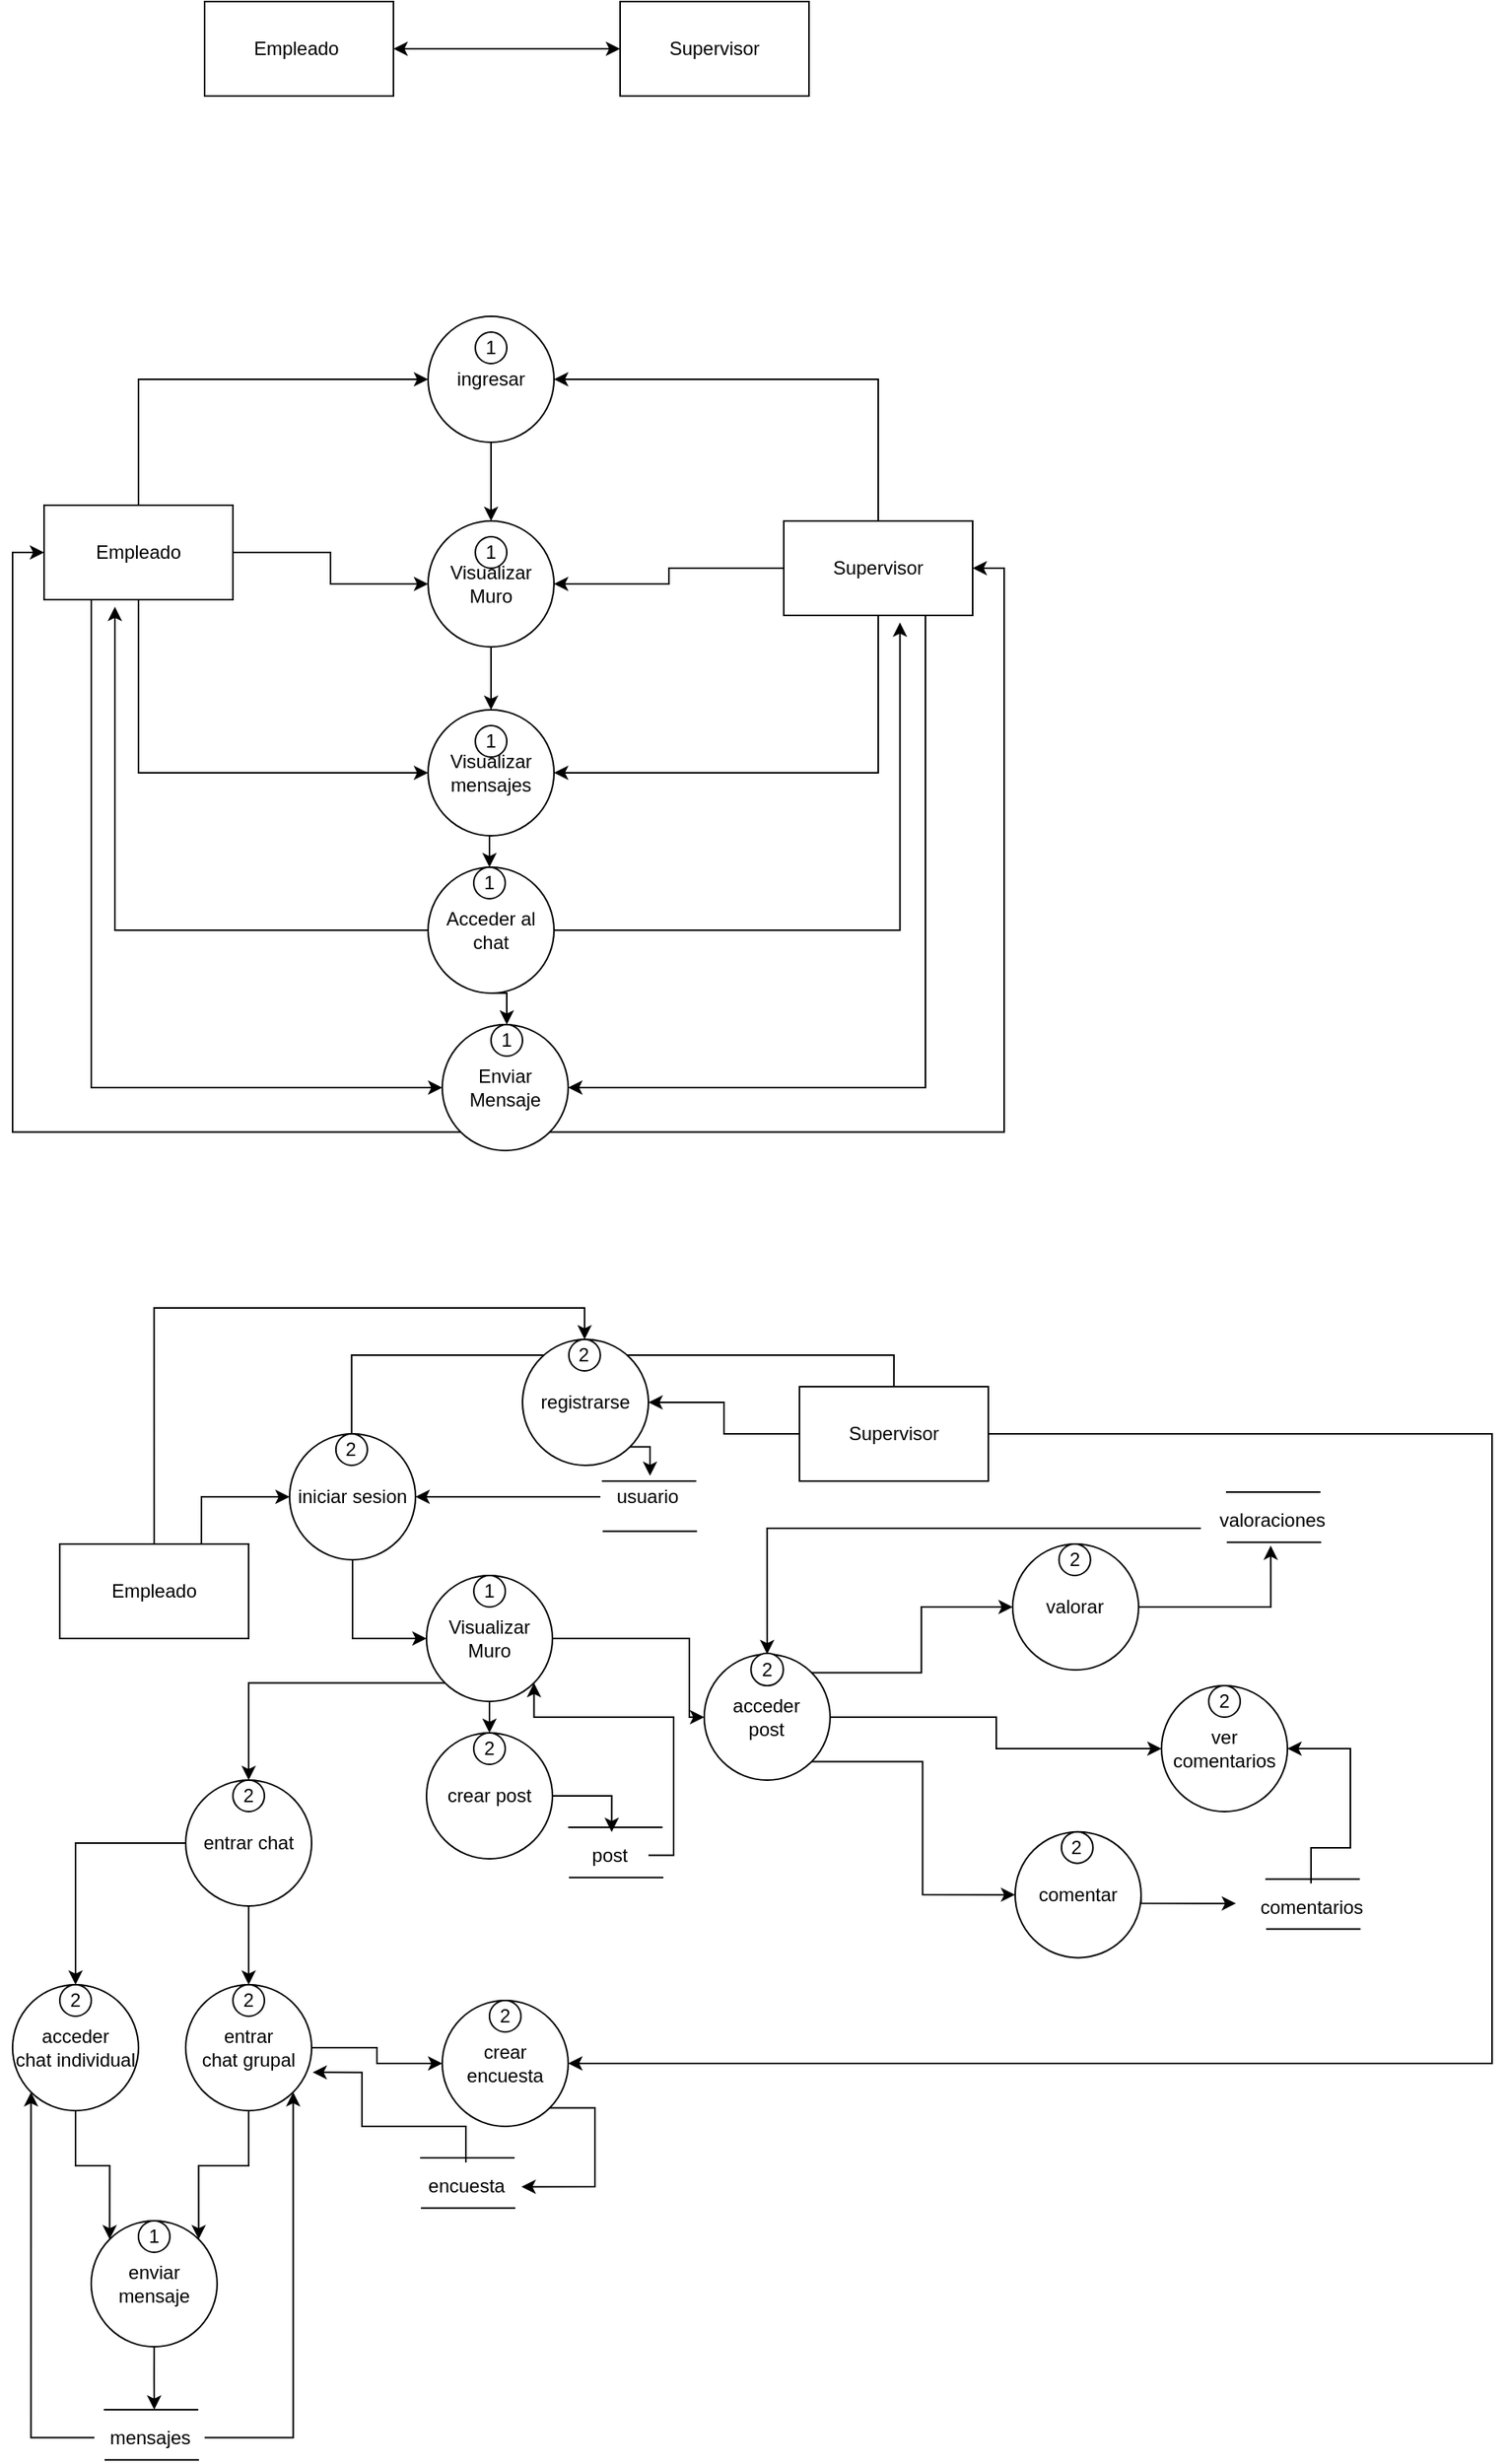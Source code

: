 <mxfile version="21.2.1" type="device">
  <diagram name="Página-1" id="LfR1hwVw9W9deJp4ly_a">
    <mxGraphModel dx="1434" dy="844" grid="1" gridSize="10" guides="1" tooltips="1" connect="1" arrows="1" fold="1" page="1" pageScale="1" pageWidth="827" pageHeight="1169" math="0" shadow="0">
      <root>
        <mxCell id="0" />
        <mxCell id="1" parent="0" />
        <mxCell id="BPRIxgXjPqgxqExQSOau-2" value="Empleado&amp;nbsp;" style="rounded=0;whiteSpace=wrap;html=1;" parent="1" vertex="1">
          <mxGeometry x="232" y="150" width="120" height="60" as="geometry" />
        </mxCell>
        <mxCell id="BPRIxgXjPqgxqExQSOau-3" value="Supervisor" style="rounded=0;whiteSpace=wrap;html=1;" parent="1" vertex="1">
          <mxGeometry x="496" y="150" width="120" height="60" as="geometry" />
        </mxCell>
        <mxCell id="BPRIxgXjPqgxqExQSOau-4" value="" style="endArrow=classic;startArrow=classic;html=1;rounded=0;entryX=0;entryY=0.5;entryDx=0;entryDy=0;exitX=1;exitY=0.5;exitDx=0;exitDy=0;" parent="1" source="BPRIxgXjPqgxqExQSOau-2" target="BPRIxgXjPqgxqExQSOau-3" edge="1">
          <mxGeometry width="50" height="50" relative="1" as="geometry">
            <mxPoint x="402" y="200" as="sourcePoint" />
            <mxPoint x="452" y="150" as="targetPoint" />
          </mxGeometry>
        </mxCell>
        <mxCell id="BPRIxgXjPqgxqExQSOau-8" style="edgeStyle=orthogonalEdgeStyle;rounded=0;orthogonalLoop=1;jettySize=auto;html=1;exitX=0.5;exitY=0;exitDx=0;exitDy=0;entryX=0;entryY=0.5;entryDx=0;entryDy=0;" parent="1" source="BPRIxgXjPqgxqExQSOau-5" target="BPRIxgXjPqgxqExQSOau-7" edge="1">
          <mxGeometry relative="1" as="geometry" />
        </mxCell>
        <mxCell id="BPRIxgXjPqgxqExQSOau-26" style="edgeStyle=orthogonalEdgeStyle;rounded=0;orthogonalLoop=1;jettySize=auto;html=1;exitX=1;exitY=0.5;exitDx=0;exitDy=0;entryX=0;entryY=0.5;entryDx=0;entryDy=0;" parent="1" source="BPRIxgXjPqgxqExQSOau-5" target="BPRIxgXjPqgxqExQSOau-18" edge="1">
          <mxGeometry relative="1" as="geometry" />
        </mxCell>
        <mxCell id="BPRIxgXjPqgxqExQSOau-28" style="edgeStyle=orthogonalEdgeStyle;rounded=0;orthogonalLoop=1;jettySize=auto;html=1;exitX=0.5;exitY=1;exitDx=0;exitDy=0;entryX=0;entryY=0.5;entryDx=0;entryDy=0;" parent="1" source="BPRIxgXjPqgxqExQSOau-5" target="BPRIxgXjPqgxqExQSOau-23" edge="1">
          <mxGeometry relative="1" as="geometry" />
        </mxCell>
        <mxCell id="BPRIxgXjPqgxqExQSOau-32" style="edgeStyle=orthogonalEdgeStyle;rounded=0;orthogonalLoop=1;jettySize=auto;html=1;exitX=0.25;exitY=1;exitDx=0;exitDy=0;entryX=0;entryY=0.5;entryDx=0;entryDy=0;" parent="1" source="BPRIxgXjPqgxqExQSOau-5" target="BPRIxgXjPqgxqExQSOau-30" edge="1">
          <mxGeometry relative="1" as="geometry" />
        </mxCell>
        <mxCell id="BPRIxgXjPqgxqExQSOau-5" value="Empleado" style="rounded=0;whiteSpace=wrap;html=1;" parent="1" vertex="1">
          <mxGeometry x="130" y="470" width="120" height="60" as="geometry" />
        </mxCell>
        <mxCell id="ZZGU9W33nmPc4NqlNUNR-188" style="edgeStyle=orthogonalEdgeStyle;rounded=0;orthogonalLoop=1;jettySize=auto;html=1;exitX=0.5;exitY=1;exitDx=0;exitDy=0;entryX=0.5;entryY=0;entryDx=0;entryDy=0;" edge="1" parent="1" source="BPRIxgXjPqgxqExQSOau-7" target="BPRIxgXjPqgxqExQSOau-18">
          <mxGeometry relative="1" as="geometry" />
        </mxCell>
        <mxCell id="BPRIxgXjPqgxqExQSOau-7" value="ingresar" style="ellipse;whiteSpace=wrap;html=1;aspect=fixed;" parent="1" vertex="1">
          <mxGeometry x="374" y="350" width="80" height="80" as="geometry" />
        </mxCell>
        <mxCell id="BPRIxgXjPqgxqExQSOau-10" value="1" style="ellipse;whiteSpace=wrap;html=1;aspect=fixed;" parent="1" vertex="1">
          <mxGeometry x="404" y="360" width="20" height="20" as="geometry" />
        </mxCell>
        <mxCell id="BPRIxgXjPqgxqExQSOau-25" style="edgeStyle=orthogonalEdgeStyle;rounded=0;orthogonalLoop=1;jettySize=auto;html=1;exitX=0.5;exitY=1;exitDx=0;exitDy=0;entryX=0.5;entryY=0;entryDx=0;entryDy=0;" parent="1" source="BPRIxgXjPqgxqExQSOau-18" target="BPRIxgXjPqgxqExQSOau-23" edge="1">
          <mxGeometry relative="1" as="geometry" />
        </mxCell>
        <mxCell id="BPRIxgXjPqgxqExQSOau-18" value="Visualizar Muro" style="ellipse;whiteSpace=wrap;html=1;aspect=fixed;" parent="1" vertex="1">
          <mxGeometry x="374" y="480" width="80" height="80" as="geometry" />
        </mxCell>
        <mxCell id="BPRIxgXjPqgxqExQSOau-19" value="1" style="ellipse;whiteSpace=wrap;html=1;aspect=fixed;" parent="1" vertex="1">
          <mxGeometry x="404" y="490" width="20" height="20" as="geometry" />
        </mxCell>
        <mxCell id="BPRIxgXjPqgxqExQSOau-116" style="edgeStyle=orthogonalEdgeStyle;rounded=0;orthogonalLoop=1;jettySize=auto;html=1;exitX=0.5;exitY=1;exitDx=0;exitDy=0;entryX=0.5;entryY=0;entryDx=0;entryDy=0;" parent="1" source="BPRIxgXjPqgxqExQSOau-23" target="BPRIxgXjPqgxqExQSOau-113" edge="1">
          <mxGeometry relative="1" as="geometry" />
        </mxCell>
        <mxCell id="BPRIxgXjPqgxqExQSOau-23" value="Visualizar mensajes" style="ellipse;whiteSpace=wrap;html=1;aspect=fixed;" parent="1" vertex="1">
          <mxGeometry x="374" y="600" width="80" height="80" as="geometry" />
        </mxCell>
        <mxCell id="BPRIxgXjPqgxqExQSOau-24" value="1" style="ellipse;whiteSpace=wrap;html=1;aspect=fixed;" parent="1" vertex="1">
          <mxGeometry x="404" y="610" width="20" height="20" as="geometry" />
        </mxCell>
        <mxCell id="BPRIxgXjPqgxqExQSOau-42" style="edgeStyle=orthogonalEdgeStyle;rounded=0;orthogonalLoop=1;jettySize=auto;html=1;exitX=0;exitY=1;exitDx=0;exitDy=0;entryX=0;entryY=0.5;entryDx=0;entryDy=0;" parent="1" source="BPRIxgXjPqgxqExQSOau-30" target="BPRIxgXjPqgxqExQSOau-5" edge="1">
          <mxGeometry relative="1" as="geometry" />
        </mxCell>
        <mxCell id="BPRIxgXjPqgxqExQSOau-43" style="edgeStyle=orthogonalEdgeStyle;rounded=0;orthogonalLoop=1;jettySize=auto;html=1;exitX=1;exitY=1;exitDx=0;exitDy=0;entryX=1;entryY=0.5;entryDx=0;entryDy=0;" parent="1" source="BPRIxgXjPqgxqExQSOau-30" target="BPRIxgXjPqgxqExQSOau-37" edge="1">
          <mxGeometry relative="1" as="geometry" />
        </mxCell>
        <mxCell id="BPRIxgXjPqgxqExQSOau-30" value="Enviar&lt;div&gt;Mensaje&lt;/div&gt;" style="ellipse;whiteSpace=wrap;html=1;aspect=fixed;" parent="1" vertex="1">
          <mxGeometry x="383" y="800" width="80" height="80" as="geometry" />
        </mxCell>
        <mxCell id="BPRIxgXjPqgxqExQSOau-31" value="1" style="ellipse;whiteSpace=wrap;html=1;aspect=fixed;" parent="1" vertex="1">
          <mxGeometry x="414" y="800" width="20" height="20" as="geometry" />
        </mxCell>
        <mxCell id="BPRIxgXjPqgxqExQSOau-38" style="edgeStyle=orthogonalEdgeStyle;rounded=0;orthogonalLoop=1;jettySize=auto;html=1;exitX=0.5;exitY=0;exitDx=0;exitDy=0;entryX=1;entryY=0.5;entryDx=0;entryDy=0;" parent="1" source="BPRIxgXjPqgxqExQSOau-37" target="BPRIxgXjPqgxqExQSOau-7" edge="1">
          <mxGeometry relative="1" as="geometry" />
        </mxCell>
        <mxCell id="BPRIxgXjPqgxqExQSOau-39" style="edgeStyle=orthogonalEdgeStyle;rounded=0;orthogonalLoop=1;jettySize=auto;html=1;exitX=0;exitY=0.5;exitDx=0;exitDy=0;entryX=1;entryY=0.5;entryDx=0;entryDy=0;" parent="1" source="BPRIxgXjPqgxqExQSOau-37" target="BPRIxgXjPqgxqExQSOau-18" edge="1">
          <mxGeometry relative="1" as="geometry" />
        </mxCell>
        <mxCell id="BPRIxgXjPqgxqExQSOau-40" style="edgeStyle=orthogonalEdgeStyle;rounded=0;orthogonalLoop=1;jettySize=auto;html=1;exitX=0.5;exitY=1;exitDx=0;exitDy=0;entryX=1;entryY=0.5;entryDx=0;entryDy=0;" parent="1" source="BPRIxgXjPqgxqExQSOau-37" target="BPRIxgXjPqgxqExQSOau-23" edge="1">
          <mxGeometry relative="1" as="geometry" />
        </mxCell>
        <mxCell id="BPRIxgXjPqgxqExQSOau-41" style="edgeStyle=orthogonalEdgeStyle;rounded=0;orthogonalLoop=1;jettySize=auto;html=1;exitX=0.75;exitY=1;exitDx=0;exitDy=0;entryX=1;entryY=0.5;entryDx=0;entryDy=0;" parent="1" source="BPRIxgXjPqgxqExQSOau-37" target="BPRIxgXjPqgxqExQSOau-30" edge="1">
          <mxGeometry relative="1" as="geometry" />
        </mxCell>
        <mxCell id="BPRIxgXjPqgxqExQSOau-37" value="Supervisor" style="rounded=0;whiteSpace=wrap;html=1;" parent="1" vertex="1">
          <mxGeometry x="600" y="480" width="120" height="60" as="geometry" />
        </mxCell>
        <mxCell id="ZZGU9W33nmPc4NqlNUNR-96" style="edgeStyle=orthogonalEdgeStyle;rounded=0;orthogonalLoop=1;jettySize=auto;html=1;exitX=0.5;exitY=0;exitDx=0;exitDy=0;entryX=0.5;entryY=0;entryDx=0;entryDy=0;" edge="1" parent="1" source="BPRIxgXjPqgxqExQSOau-50" target="ZZGU9W33nmPc4NqlNUNR-82">
          <mxGeometry relative="1" as="geometry" />
        </mxCell>
        <mxCell id="ZZGU9W33nmPc4NqlNUNR-125" style="edgeStyle=orthogonalEdgeStyle;rounded=0;orthogonalLoop=1;jettySize=auto;html=1;exitX=0.75;exitY=0;exitDx=0;exitDy=0;" edge="1" parent="1" source="BPRIxgXjPqgxqExQSOau-50" target="ZZGU9W33nmPc4NqlNUNR-79">
          <mxGeometry relative="1" as="geometry" />
        </mxCell>
        <mxCell id="BPRIxgXjPqgxqExQSOau-50" value="Empleado" style="rounded=0;whiteSpace=wrap;html=1;" parent="1" vertex="1">
          <mxGeometry x="139.95" y="1130" width="120" height="60" as="geometry" />
        </mxCell>
        <mxCell id="ZZGU9W33nmPc4NqlNUNR-127" style="edgeStyle=orthogonalEdgeStyle;rounded=0;orthogonalLoop=1;jettySize=auto;html=1;exitX=0;exitY=1;exitDx=0;exitDy=0;entryX=0.5;entryY=0;entryDx=0;entryDy=0;" edge="1" parent="1" source="BPRIxgXjPqgxqExQSOau-55" target="ZZGU9W33nmPc4NqlNUNR-110">
          <mxGeometry relative="1" as="geometry" />
        </mxCell>
        <mxCell id="ZZGU9W33nmPc4NqlNUNR-128" style="edgeStyle=orthogonalEdgeStyle;rounded=0;orthogonalLoop=1;jettySize=auto;html=1;exitX=0.5;exitY=1;exitDx=0;exitDy=0;entryX=0.5;entryY=0;entryDx=0;entryDy=0;" edge="1" parent="1" source="BPRIxgXjPqgxqExQSOau-55" target="BPRIxgXjPqgxqExQSOau-71">
          <mxGeometry relative="1" as="geometry" />
        </mxCell>
        <mxCell id="ZZGU9W33nmPc4NqlNUNR-149" style="edgeStyle=orthogonalEdgeStyle;rounded=0;orthogonalLoop=1;jettySize=auto;html=1;exitX=1;exitY=0.5;exitDx=0;exitDy=0;entryX=0;entryY=0.5;entryDx=0;entryDy=0;" edge="1" parent="1" source="BPRIxgXjPqgxqExQSOau-55" target="ZZGU9W33nmPc4NqlNUNR-147">
          <mxGeometry relative="1" as="geometry">
            <Array as="points">
              <mxPoint x="540" y="1190" />
              <mxPoint x="540" y="1240" />
            </Array>
          </mxGeometry>
        </mxCell>
        <mxCell id="BPRIxgXjPqgxqExQSOau-55" value="Visualizar Muro" style="ellipse;whiteSpace=wrap;html=1;aspect=fixed;" parent="1" vertex="1">
          <mxGeometry x="373" y="1150" width="80" height="80" as="geometry" />
        </mxCell>
        <mxCell id="BPRIxgXjPqgxqExQSOau-56" value="1" style="ellipse;whiteSpace=wrap;html=1;aspect=fixed;" parent="1" vertex="1">
          <mxGeometry x="403.05" y="1150" width="20" height="20" as="geometry" />
        </mxCell>
        <mxCell id="ZZGU9W33nmPc4NqlNUNR-88" style="edgeStyle=orthogonalEdgeStyle;rounded=0;orthogonalLoop=1;jettySize=auto;html=1;exitX=0;exitY=0.5;exitDx=0;exitDy=0;entryX=1;entryY=0.5;entryDx=0;entryDy=0;" edge="1" parent="1" source="BPRIxgXjPqgxqExQSOau-67" target="ZZGU9W33nmPc4NqlNUNR-81">
          <mxGeometry relative="1" as="geometry" />
        </mxCell>
        <mxCell id="ZZGU9W33nmPc4NqlNUNR-89" style="edgeStyle=orthogonalEdgeStyle;rounded=0;orthogonalLoop=1;jettySize=auto;html=1;exitX=0.5;exitY=0;exitDx=0;exitDy=0;entryX=0.5;entryY=0;entryDx=0;entryDy=0;" edge="1" parent="1" source="BPRIxgXjPqgxqExQSOau-67" target="ZZGU9W33nmPc4NqlNUNR-80">
          <mxGeometry relative="1" as="geometry" />
        </mxCell>
        <mxCell id="ZZGU9W33nmPc4NqlNUNR-136" style="edgeStyle=orthogonalEdgeStyle;rounded=0;orthogonalLoop=1;jettySize=auto;html=1;exitX=1;exitY=0.5;exitDx=0;exitDy=0;entryX=1;entryY=0.5;entryDx=0;entryDy=0;" edge="1" parent="1" source="BPRIxgXjPqgxqExQSOau-67" target="ZZGU9W33nmPc4NqlNUNR-59">
          <mxGeometry relative="1" as="geometry">
            <Array as="points">
              <mxPoint x="1050" y="1060" />
              <mxPoint x="1050" y="1460" />
            </Array>
          </mxGeometry>
        </mxCell>
        <mxCell id="BPRIxgXjPqgxqExQSOau-67" value="Supervisor" style="rounded=0;whiteSpace=wrap;html=1;" parent="1" vertex="1">
          <mxGeometry x="609.95" y="1030" width="120" height="60" as="geometry" />
        </mxCell>
        <mxCell id="ZZGU9W33nmPc4NqlNUNR-141" style="edgeStyle=orthogonalEdgeStyle;rounded=0;orthogonalLoop=1;jettySize=auto;html=1;exitX=1;exitY=0.5;exitDx=0;exitDy=0;entryX=0.533;entryY=0.006;entryDx=0;entryDy=0;entryPerimeter=0;" edge="1" parent="1" source="BPRIxgXjPqgxqExQSOau-70" target="ZZGU9W33nmPc4NqlNUNR-56">
          <mxGeometry relative="1" as="geometry" />
        </mxCell>
        <mxCell id="BPRIxgXjPqgxqExQSOau-70" value="crear post" style="ellipse;whiteSpace=wrap;html=1;aspect=fixed;" parent="1" vertex="1">
          <mxGeometry x="373" y="1250" width="80" height="80" as="geometry" />
        </mxCell>
        <mxCell id="BPRIxgXjPqgxqExQSOau-71" value="2" style="ellipse;whiteSpace=wrap;html=1;aspect=fixed;" parent="1" vertex="1">
          <mxGeometry x="403" y="1250" width="20" height="20" as="geometry" />
        </mxCell>
        <mxCell id="BPRIxgXjPqgxqExQSOau-117" style="edgeStyle=orthogonalEdgeStyle;rounded=0;orthogonalLoop=1;jettySize=auto;html=1;exitX=0.5;exitY=1;exitDx=0;exitDy=0;entryX=0.5;entryY=0;entryDx=0;entryDy=0;" parent="1" source="BPRIxgXjPqgxqExQSOau-112" target="BPRIxgXjPqgxqExQSOau-31" edge="1">
          <mxGeometry relative="1" as="geometry" />
        </mxCell>
        <mxCell id="BPRIxgXjPqgxqExQSOau-112" value="Acceder al chat" style="ellipse;whiteSpace=wrap;html=1;aspect=fixed;" parent="1" vertex="1">
          <mxGeometry x="374" y="700" width="80" height="80" as="geometry" />
        </mxCell>
        <mxCell id="BPRIxgXjPqgxqExQSOau-113" value="1" style="ellipse;whiteSpace=wrap;html=1;aspect=fixed;" parent="1" vertex="1">
          <mxGeometry x="403" y="700" width="20" height="20" as="geometry" />
        </mxCell>
        <mxCell id="BPRIxgXjPqgxqExQSOau-118" style="edgeStyle=orthogonalEdgeStyle;rounded=0;orthogonalLoop=1;jettySize=auto;html=1;exitX=0;exitY=0.5;exitDx=0;exitDy=0;entryX=0.375;entryY=1.075;entryDx=0;entryDy=0;entryPerimeter=0;" parent="1" source="BPRIxgXjPqgxqExQSOau-112" target="BPRIxgXjPqgxqExQSOau-5" edge="1">
          <mxGeometry relative="1" as="geometry" />
        </mxCell>
        <mxCell id="BPRIxgXjPqgxqExQSOau-119" style="edgeStyle=orthogonalEdgeStyle;rounded=0;orthogonalLoop=1;jettySize=auto;html=1;exitX=1;exitY=0.5;exitDx=0;exitDy=0;entryX=0.615;entryY=1.075;entryDx=0;entryDy=0;entryPerimeter=0;" parent="1" source="BPRIxgXjPqgxqExQSOau-112" target="BPRIxgXjPqgxqExQSOau-37" edge="1">
          <mxGeometry relative="1" as="geometry" />
        </mxCell>
        <mxCell id="ZZGU9W33nmPc4NqlNUNR-9" value="" style="endArrow=none;html=1;rounded=0;" edge="1" parent="1">
          <mxGeometry width="50" height="50" relative="1" as="geometry">
            <mxPoint x="484.38" y="1090.0" as="sourcePoint" />
            <mxPoint x="544.38" y="1090.0" as="targetPoint" />
          </mxGeometry>
        </mxCell>
        <mxCell id="ZZGU9W33nmPc4NqlNUNR-10" value="" style="endArrow=none;html=1;rounded=0;exitX=0.14;exitY=1.063;exitDx=0;exitDy=0;exitPerimeter=0;entryX=0.881;entryY=1.072;entryDx=0;entryDy=0;entryPerimeter=0;" edge="1" parent="1">
          <mxGeometry width="50" height="50" relative="1" as="geometry">
            <mxPoint x="485.86" y="1121.82" as="sourcePoint" />
            <mxPoint x="544.86" y="1121.82" as="targetPoint" />
            <Array as="points">
              <mxPoint x="484.86" y="1121.82" />
            </Array>
          </mxGeometry>
        </mxCell>
        <mxCell id="ZZGU9W33nmPc4NqlNUNR-92" style="edgeStyle=orthogonalEdgeStyle;rounded=0;orthogonalLoop=1;jettySize=auto;html=1;entryX=1;entryY=0.5;entryDx=0;entryDy=0;" edge="1" parent="1" source="ZZGU9W33nmPc4NqlNUNR-11" target="ZZGU9W33nmPc4NqlNUNR-79">
          <mxGeometry relative="1" as="geometry" />
        </mxCell>
        <mxCell id="ZZGU9W33nmPc4NqlNUNR-11" value="usuario" style="text;html=1;align=center;verticalAlign=middle;resizable=0;points=[];autosize=1;strokeColor=none;fillColor=none;" vertex="1" parent="1">
          <mxGeometry x="483.43" y="1085" width="60" height="30" as="geometry" />
        </mxCell>
        <mxCell id="ZZGU9W33nmPc4NqlNUNR-54" value="" style="endArrow=none;html=1;rounded=0;" edge="1" parent="1">
          <mxGeometry width="50" height="50" relative="1" as="geometry">
            <mxPoint x="463" y="1310" as="sourcePoint" />
            <mxPoint x="523.0" y="1310" as="targetPoint" />
          </mxGeometry>
        </mxCell>
        <mxCell id="ZZGU9W33nmPc4NqlNUNR-55" value="" style="endArrow=none;html=1;rounded=0;exitX=0.14;exitY=1.063;exitDx=0;exitDy=0;exitPerimeter=0;entryX=0.881;entryY=1.072;entryDx=0;entryDy=0;entryPerimeter=0;" edge="1" parent="1">
          <mxGeometry width="50" height="50" relative="1" as="geometry">
            <mxPoint x="464.48" y="1341.82" as="sourcePoint" />
            <mxPoint x="523.48" y="1341.82" as="targetPoint" />
            <Array as="points">
              <mxPoint x="463.48" y="1341.82" />
            </Array>
          </mxGeometry>
        </mxCell>
        <mxCell id="ZZGU9W33nmPc4NqlNUNR-171" style="edgeStyle=orthogonalEdgeStyle;rounded=0;orthogonalLoop=1;jettySize=auto;html=1;entryX=1;entryY=1;entryDx=0;entryDy=0;" edge="1" parent="1" source="ZZGU9W33nmPc4NqlNUNR-56" target="BPRIxgXjPqgxqExQSOau-55">
          <mxGeometry relative="1" as="geometry">
            <Array as="points">
              <mxPoint x="530" y="1328" />
              <mxPoint x="530" y="1240" />
              <mxPoint x="441" y="1240" />
            </Array>
          </mxGeometry>
        </mxCell>
        <mxCell id="ZZGU9W33nmPc4NqlNUNR-56" value="post" style="text;html=1;align=center;verticalAlign=middle;resizable=0;points=[];autosize=1;strokeColor=none;fillColor=none;" vertex="1" parent="1">
          <mxGeometry x="464" y="1312.82" width="50" height="30" as="geometry" />
        </mxCell>
        <mxCell id="ZZGU9W33nmPc4NqlNUNR-172" style="edgeStyle=orthogonalEdgeStyle;rounded=0;orthogonalLoop=1;jettySize=auto;html=1;exitX=1;exitY=1;exitDx=0;exitDy=0;entryX=1.005;entryY=0.517;entryDx=0;entryDy=0;entryPerimeter=0;" edge="1" parent="1" source="ZZGU9W33nmPc4NqlNUNR-59" target="ZZGU9W33nmPc4NqlNUNR-63">
          <mxGeometry relative="1" as="geometry">
            <Array as="points">
              <mxPoint x="480" y="1488" />
              <mxPoint x="480" y="1538" />
            </Array>
          </mxGeometry>
        </mxCell>
        <mxCell id="ZZGU9W33nmPc4NqlNUNR-59" value="crear encuesta" style="ellipse;whiteSpace=wrap;html=1;aspect=fixed;" vertex="1" parent="1">
          <mxGeometry x="383.0" y="1420" width="80" height="80" as="geometry" />
        </mxCell>
        <mxCell id="ZZGU9W33nmPc4NqlNUNR-60" value="2" style="ellipse;whiteSpace=wrap;html=1;aspect=fixed;" vertex="1" parent="1">
          <mxGeometry x="413.0" y="1420" width="20" height="20" as="geometry" />
        </mxCell>
        <mxCell id="ZZGU9W33nmPc4NqlNUNR-61" value="" style="endArrow=none;html=1;rounded=0;" edge="1" parent="1">
          <mxGeometry width="50" height="50" relative="1" as="geometry">
            <mxPoint x="368.95" y="1520" as="sourcePoint" />
            <mxPoint x="428.95" y="1520" as="targetPoint" />
          </mxGeometry>
        </mxCell>
        <mxCell id="ZZGU9W33nmPc4NqlNUNR-62" value="" style="endArrow=none;html=1;rounded=0;exitX=0.14;exitY=1.063;exitDx=0;exitDy=0;exitPerimeter=0;entryX=0.881;entryY=1.072;entryDx=0;entryDy=0;entryPerimeter=0;" edge="1" parent="1">
          <mxGeometry width="50" height="50" relative="1" as="geometry">
            <mxPoint x="370.43" y="1551.82" as="sourcePoint" />
            <mxPoint x="429.43" y="1551.82" as="targetPoint" />
            <Array as="points">
              <mxPoint x="369.43" y="1551.82" />
            </Array>
          </mxGeometry>
        </mxCell>
        <mxCell id="ZZGU9W33nmPc4NqlNUNR-173" style="edgeStyle=orthogonalEdgeStyle;rounded=0;orthogonalLoop=1;jettySize=auto;html=1;entryX=1.008;entryY=0.696;entryDx=0;entryDy=0;entryPerimeter=0;" edge="1" parent="1" source="ZZGU9W33nmPc4NqlNUNR-63" target="ZZGU9W33nmPc4NqlNUNR-106">
          <mxGeometry relative="1" as="geometry">
            <Array as="points">
              <mxPoint x="398" y="1500" />
              <mxPoint x="332" y="1500" />
              <mxPoint x="332" y="1466" />
            </Array>
          </mxGeometry>
        </mxCell>
        <mxCell id="ZZGU9W33nmPc4NqlNUNR-63" value="encuesta" style="text;html=1;align=center;verticalAlign=middle;resizable=0;points=[];autosize=1;strokeColor=none;fillColor=none;" vertex="1" parent="1">
          <mxGeometry x="363" y="1522.82" width="70" height="30" as="geometry" />
        </mxCell>
        <mxCell id="ZZGU9W33nmPc4NqlNUNR-94" style="edgeStyle=orthogonalEdgeStyle;rounded=0;orthogonalLoop=1;jettySize=auto;html=1;exitX=0.5;exitY=1;exitDx=0;exitDy=0;entryX=0;entryY=0.5;entryDx=0;entryDy=0;" edge="1" parent="1" source="ZZGU9W33nmPc4NqlNUNR-79" target="BPRIxgXjPqgxqExQSOau-55">
          <mxGeometry relative="1" as="geometry" />
        </mxCell>
        <mxCell id="ZZGU9W33nmPc4NqlNUNR-79" value="iniciar sesion" style="ellipse;whiteSpace=wrap;html=1;aspect=fixed;" vertex="1" parent="1">
          <mxGeometry x="286.0" y="1060" width="80" height="80" as="geometry" />
        </mxCell>
        <mxCell id="ZZGU9W33nmPc4NqlNUNR-80" value="2" style="ellipse;whiteSpace=wrap;html=1;aspect=fixed;" vertex="1" parent="1">
          <mxGeometry x="315.43" y="1060" width="20" height="20" as="geometry" />
        </mxCell>
        <mxCell id="ZZGU9W33nmPc4NqlNUNR-93" style="edgeStyle=orthogonalEdgeStyle;rounded=0;orthogonalLoop=1;jettySize=auto;html=1;exitX=1;exitY=1;exitDx=0;exitDy=0;entryX=0.526;entryY=0.056;entryDx=0;entryDy=0;entryPerimeter=0;" edge="1" parent="1" source="ZZGU9W33nmPc4NqlNUNR-81" target="ZZGU9W33nmPc4NqlNUNR-11">
          <mxGeometry relative="1" as="geometry" />
        </mxCell>
        <mxCell id="ZZGU9W33nmPc4NqlNUNR-81" value="registrarse" style="ellipse;whiteSpace=wrap;html=1;aspect=fixed;" vertex="1" parent="1">
          <mxGeometry x="434.0" y="1000" width="80" height="80" as="geometry" />
        </mxCell>
        <mxCell id="ZZGU9W33nmPc4NqlNUNR-82" value="2" style="ellipse;whiteSpace=wrap;html=1;aspect=fixed;" vertex="1" parent="1">
          <mxGeometry x="463.43" y="1000" width="20" height="20" as="geometry" />
        </mxCell>
        <mxCell id="ZZGU9W33nmPc4NqlNUNR-139" style="edgeStyle=orthogonalEdgeStyle;rounded=0;orthogonalLoop=1;jettySize=auto;html=1;" edge="1" parent="1" source="ZZGU9W33nmPc4NqlNUNR-106" target="ZZGU9W33nmPc4NqlNUNR-59">
          <mxGeometry relative="1" as="geometry" />
        </mxCell>
        <mxCell id="ZZGU9W33nmPc4NqlNUNR-176" style="edgeStyle=orthogonalEdgeStyle;rounded=0;orthogonalLoop=1;jettySize=auto;html=1;exitX=0.5;exitY=1;exitDx=0;exitDy=0;entryX=1;entryY=0;entryDx=0;entryDy=0;" edge="1" parent="1" source="ZZGU9W33nmPc4NqlNUNR-106" target="ZZGU9W33nmPc4NqlNUNR-174">
          <mxGeometry relative="1" as="geometry" />
        </mxCell>
        <mxCell id="ZZGU9W33nmPc4NqlNUNR-106" value="entrar&lt;br&gt;chat grupal" style="ellipse;whiteSpace=wrap;html=1;aspect=fixed;" vertex="1" parent="1">
          <mxGeometry x="220" y="1410" width="80" height="80" as="geometry" />
        </mxCell>
        <mxCell id="ZZGU9W33nmPc4NqlNUNR-107" value="2" style="ellipse;whiteSpace=wrap;html=1;aspect=fixed;" vertex="1" parent="1">
          <mxGeometry x="250.0" y="1410" width="20" height="20" as="geometry" />
        </mxCell>
        <mxCell id="ZZGU9W33nmPc4NqlNUNR-129" style="edgeStyle=orthogonalEdgeStyle;rounded=0;orthogonalLoop=1;jettySize=auto;html=1;exitX=0.5;exitY=1;exitDx=0;exitDy=0;entryX=0.5;entryY=0;entryDx=0;entryDy=0;" edge="1" parent="1" source="ZZGU9W33nmPc4NqlNUNR-109" target="ZZGU9W33nmPc4NqlNUNR-107">
          <mxGeometry relative="1" as="geometry" />
        </mxCell>
        <mxCell id="ZZGU9W33nmPc4NqlNUNR-132" style="edgeStyle=orthogonalEdgeStyle;rounded=0;orthogonalLoop=1;jettySize=auto;html=1;entryX=0.5;entryY=0;entryDx=0;entryDy=0;" edge="1" parent="1" source="ZZGU9W33nmPc4NqlNUNR-109" target="ZZGU9W33nmPc4NqlNUNR-131">
          <mxGeometry relative="1" as="geometry" />
        </mxCell>
        <mxCell id="ZZGU9W33nmPc4NqlNUNR-109" value="entrar chat" style="ellipse;whiteSpace=wrap;html=1;aspect=fixed;" vertex="1" parent="1">
          <mxGeometry x="220.0" y="1280" width="80" height="80" as="geometry" />
        </mxCell>
        <mxCell id="ZZGU9W33nmPc4NqlNUNR-110" value="2" style="ellipse;whiteSpace=wrap;html=1;aspect=fixed;" vertex="1" parent="1">
          <mxGeometry x="250.0" y="1280" width="20" height="20" as="geometry" />
        </mxCell>
        <mxCell id="ZZGU9W33nmPc4NqlNUNR-177" style="edgeStyle=orthogonalEdgeStyle;rounded=0;orthogonalLoop=1;jettySize=auto;html=1;exitX=0.5;exitY=1;exitDx=0;exitDy=0;entryX=0;entryY=0;entryDx=0;entryDy=0;" edge="1" parent="1" source="ZZGU9W33nmPc4NqlNUNR-130" target="ZZGU9W33nmPc4NqlNUNR-174">
          <mxGeometry relative="1" as="geometry" />
        </mxCell>
        <mxCell id="ZZGU9W33nmPc4NqlNUNR-130" value="acceder&lt;br&gt;chat individual" style="ellipse;whiteSpace=wrap;html=1;aspect=fixed;" vertex="1" parent="1">
          <mxGeometry x="110" y="1410" width="80" height="80" as="geometry" />
        </mxCell>
        <mxCell id="ZZGU9W33nmPc4NqlNUNR-131" value="2" style="ellipse;whiteSpace=wrap;html=1;aspect=fixed;" vertex="1" parent="1">
          <mxGeometry x="140.0" y="1410" width="20" height="20" as="geometry" />
        </mxCell>
        <mxCell id="ZZGU9W33nmPc4NqlNUNR-155" style="edgeStyle=orthogonalEdgeStyle;rounded=0;orthogonalLoop=1;jettySize=auto;html=1;exitX=1;exitY=0.5;exitDx=0;exitDy=0;entryX=0;entryY=0.5;entryDx=0;entryDy=0;" edge="1" parent="1" source="ZZGU9W33nmPc4NqlNUNR-147" target="ZZGU9W33nmPc4NqlNUNR-157">
          <mxGeometry relative="1" as="geometry">
            <Array as="points">
              <mxPoint x="630" y="1240" />
              <mxPoint x="735" y="1240" />
              <mxPoint x="735" y="1260" />
            </Array>
          </mxGeometry>
        </mxCell>
        <mxCell id="ZZGU9W33nmPc4NqlNUNR-156" style="edgeStyle=orthogonalEdgeStyle;rounded=0;orthogonalLoop=1;jettySize=auto;html=1;exitX=1;exitY=1;exitDx=0;exitDy=0;entryX=0;entryY=0.5;entryDx=0;entryDy=0;" edge="1" parent="1" source="ZZGU9W33nmPc4NqlNUNR-147" target="ZZGU9W33nmPc4NqlNUNR-153">
          <mxGeometry relative="1" as="geometry" />
        </mxCell>
        <mxCell id="ZZGU9W33nmPc4NqlNUNR-158" style="edgeStyle=orthogonalEdgeStyle;rounded=0;orthogonalLoop=1;jettySize=auto;html=1;exitX=1;exitY=0;exitDx=0;exitDy=0;entryX=0;entryY=0.5;entryDx=0;entryDy=0;" edge="1" parent="1" source="ZZGU9W33nmPc4NqlNUNR-147" target="ZZGU9W33nmPc4NqlNUNR-151">
          <mxGeometry relative="1" as="geometry" />
        </mxCell>
        <mxCell id="ZZGU9W33nmPc4NqlNUNR-147" value="acceder&lt;br&gt;post" style="ellipse;whiteSpace=wrap;html=1;aspect=fixed;" vertex="1" parent="1">
          <mxGeometry x="549.43" y="1200" width="80" height="80" as="geometry" />
        </mxCell>
        <mxCell id="ZZGU9W33nmPc4NqlNUNR-148" value="2" style="ellipse;whiteSpace=wrap;html=1;aspect=fixed;" vertex="1" parent="1">
          <mxGeometry x="579.15" y="1199.43" width="20.57" height="20.57" as="geometry" />
        </mxCell>
        <mxCell id="ZZGU9W33nmPc4NqlNUNR-168" style="edgeStyle=orthogonalEdgeStyle;rounded=0;orthogonalLoop=1;jettySize=auto;html=1;exitX=1;exitY=0.5;exitDx=0;exitDy=0;entryX=0.493;entryY=1.039;entryDx=0;entryDy=0;entryPerimeter=0;" edge="1" parent="1" source="ZZGU9W33nmPc4NqlNUNR-151" target="ZZGU9W33nmPc4NqlNUNR-167">
          <mxGeometry relative="1" as="geometry" />
        </mxCell>
        <mxCell id="ZZGU9W33nmPc4NqlNUNR-151" value="valorar" style="ellipse;whiteSpace=wrap;html=1;aspect=fixed;" vertex="1" parent="1">
          <mxGeometry x="745.43" y="1130" width="80" height="80" as="geometry" />
        </mxCell>
        <mxCell id="ZZGU9W33nmPc4NqlNUNR-152" value="2" style="ellipse;whiteSpace=wrap;html=1;aspect=fixed;" vertex="1" parent="1">
          <mxGeometry x="774.86" y="1130" width="20" height="20" as="geometry" />
        </mxCell>
        <mxCell id="ZZGU9W33nmPc4NqlNUNR-163" style="edgeStyle=orthogonalEdgeStyle;rounded=0;orthogonalLoop=1;jettySize=auto;html=1;exitX=1;exitY=0.5;exitDx=0;exitDy=0;entryX=-0.03;entryY=0.423;entryDx=0;entryDy=0;entryPerimeter=0;" edge="1" parent="1" source="ZZGU9W33nmPc4NqlNUNR-153" target="ZZGU9W33nmPc4NqlNUNR-161">
          <mxGeometry relative="1" as="geometry">
            <Array as="points">
              <mxPoint x="827" y="1358" />
            </Array>
          </mxGeometry>
        </mxCell>
        <mxCell id="ZZGU9W33nmPc4NqlNUNR-153" value="comentar" style="ellipse;whiteSpace=wrap;html=1;aspect=fixed;" vertex="1" parent="1">
          <mxGeometry x="747" y="1312.82" width="80" height="80" as="geometry" />
        </mxCell>
        <mxCell id="ZZGU9W33nmPc4NqlNUNR-154" value="2" style="ellipse;whiteSpace=wrap;html=1;aspect=fixed;" vertex="1" parent="1">
          <mxGeometry x="776.43" y="1312.82" width="20" height="20" as="geometry" />
        </mxCell>
        <mxCell id="ZZGU9W33nmPc4NqlNUNR-157" value="ver&lt;br&gt;comentarios" style="ellipse;whiteSpace=wrap;html=1;aspect=fixed;" vertex="1" parent="1">
          <mxGeometry x="840" y="1220" width="80" height="80" as="geometry" />
        </mxCell>
        <mxCell id="ZZGU9W33nmPc4NqlNUNR-159" value="" style="endArrow=none;html=1;rounded=0;" edge="1" parent="1">
          <mxGeometry width="50" height="50" relative="1" as="geometry">
            <mxPoint x="905.95" y="1342.82" as="sourcePoint" />
            <mxPoint x="965.95" y="1342.82" as="targetPoint" />
          </mxGeometry>
        </mxCell>
        <mxCell id="ZZGU9W33nmPc4NqlNUNR-160" value="" style="endArrow=none;html=1;rounded=0;exitX=0.14;exitY=1.063;exitDx=0;exitDy=0;exitPerimeter=0;entryX=0.881;entryY=1.072;entryDx=0;entryDy=0;entryPerimeter=0;" edge="1" parent="1">
          <mxGeometry width="50" height="50" relative="1" as="geometry">
            <mxPoint x="907.43" y="1374.64" as="sourcePoint" />
            <mxPoint x="966.43" y="1374.64" as="targetPoint" />
            <Array as="points">
              <mxPoint x="906.43" y="1374.64" />
            </Array>
          </mxGeometry>
        </mxCell>
        <mxCell id="ZZGU9W33nmPc4NqlNUNR-164" style="edgeStyle=orthogonalEdgeStyle;rounded=0;orthogonalLoop=1;jettySize=auto;html=1;entryX=1;entryY=0.5;entryDx=0;entryDy=0;" edge="1" parent="1" source="ZZGU9W33nmPc4NqlNUNR-161" target="ZZGU9W33nmPc4NqlNUNR-157">
          <mxGeometry relative="1" as="geometry">
            <Array as="points">
              <mxPoint x="935" y="1323" />
              <mxPoint x="960" y="1323" />
              <mxPoint x="960" y="1260" />
            </Array>
          </mxGeometry>
        </mxCell>
        <mxCell id="ZZGU9W33nmPc4NqlNUNR-161" value="comentarios" style="text;html=1;align=center;verticalAlign=middle;resizable=0;points=[];autosize=1;strokeColor=none;fillColor=none;" vertex="1" parent="1">
          <mxGeometry x="890.0" y="1345.64" width="90" height="30" as="geometry" />
        </mxCell>
        <mxCell id="ZZGU9W33nmPc4NqlNUNR-162" value="2" style="ellipse;whiteSpace=wrap;html=1;aspect=fixed;" vertex="1" parent="1">
          <mxGeometry x="870" y="1220" width="20" height="20" as="geometry" />
        </mxCell>
        <mxCell id="ZZGU9W33nmPc4NqlNUNR-165" value="" style="endArrow=none;html=1;rounded=0;" edge="1" parent="1">
          <mxGeometry width="50" height="50" relative="1" as="geometry">
            <mxPoint x="880.95" y="1097" as="sourcePoint" />
            <mxPoint x="940.95" y="1097" as="targetPoint" />
          </mxGeometry>
        </mxCell>
        <mxCell id="ZZGU9W33nmPc4NqlNUNR-166" value="" style="endArrow=none;html=1;rounded=0;exitX=0.14;exitY=1.063;exitDx=0;exitDy=0;exitPerimeter=0;entryX=0.881;entryY=1.072;entryDx=0;entryDy=0;entryPerimeter=0;" edge="1" parent="1">
          <mxGeometry width="50" height="50" relative="1" as="geometry">
            <mxPoint x="882.43" y="1128.82" as="sourcePoint" />
            <mxPoint x="941.43" y="1128.82" as="targetPoint" />
            <Array as="points">
              <mxPoint x="881.43" y="1128.82" />
            </Array>
          </mxGeometry>
        </mxCell>
        <mxCell id="ZZGU9W33nmPc4NqlNUNR-169" style="edgeStyle=orthogonalEdgeStyle;rounded=0;orthogonalLoop=1;jettySize=auto;html=1;entryX=0.5;entryY=0;entryDx=0;entryDy=0;" edge="1" parent="1" source="ZZGU9W33nmPc4NqlNUNR-167" target="ZZGU9W33nmPc4NqlNUNR-147">
          <mxGeometry relative="1" as="geometry">
            <Array as="points">
              <mxPoint x="590" y="1120" />
            </Array>
          </mxGeometry>
        </mxCell>
        <mxCell id="ZZGU9W33nmPc4NqlNUNR-167" value="valoraciones" style="text;html=1;align=center;verticalAlign=middle;resizable=0;points=[];autosize=1;strokeColor=none;fillColor=none;" vertex="1" parent="1">
          <mxGeometry x="865.0" y="1099.82" width="90" height="30" as="geometry" />
        </mxCell>
        <mxCell id="ZZGU9W33nmPc4NqlNUNR-183" style="edgeStyle=orthogonalEdgeStyle;rounded=0;orthogonalLoop=1;jettySize=auto;html=1;exitX=0.5;exitY=1;exitDx=0;exitDy=0;" edge="1" parent="1" source="ZZGU9W33nmPc4NqlNUNR-174">
          <mxGeometry relative="1" as="geometry">
            <mxPoint x="200" y="1680" as="targetPoint" />
          </mxGeometry>
        </mxCell>
        <mxCell id="ZZGU9W33nmPc4NqlNUNR-174" value="enviar&lt;br&gt;mensaje" style="ellipse;whiteSpace=wrap;html=1;aspect=fixed;" vertex="1" parent="1">
          <mxGeometry x="159.95" y="1560" width="80" height="80" as="geometry" />
        </mxCell>
        <mxCell id="ZZGU9W33nmPc4NqlNUNR-175" value="1" style="ellipse;whiteSpace=wrap;html=1;aspect=fixed;" vertex="1" parent="1">
          <mxGeometry x="189.95" y="1560" width="20" height="20" as="geometry" />
        </mxCell>
        <mxCell id="ZZGU9W33nmPc4NqlNUNR-178" value="" style="endArrow=none;html=1;rounded=0;" edge="1" parent="1">
          <mxGeometry width="50" height="50" relative="1" as="geometry">
            <mxPoint x="167.95" y="1680" as="sourcePoint" />
            <mxPoint x="227.95" y="1680" as="targetPoint" />
          </mxGeometry>
        </mxCell>
        <mxCell id="ZZGU9W33nmPc4NqlNUNR-179" value="" style="endArrow=none;html=1;rounded=0;exitX=0.14;exitY=1.063;exitDx=0;exitDy=0;exitPerimeter=0;entryX=0.881;entryY=1.072;entryDx=0;entryDy=0;entryPerimeter=0;" edge="1" parent="1">
          <mxGeometry width="50" height="50" relative="1" as="geometry">
            <mxPoint x="169.43" y="1711.82" as="sourcePoint" />
            <mxPoint x="228.43" y="1711.82" as="targetPoint" />
            <Array as="points">
              <mxPoint x="168.43" y="1711.82" />
            </Array>
          </mxGeometry>
        </mxCell>
        <mxCell id="ZZGU9W33nmPc4NqlNUNR-184" style="edgeStyle=orthogonalEdgeStyle;rounded=0;orthogonalLoop=1;jettySize=auto;html=1;entryX=1;entryY=1;entryDx=0;entryDy=0;" edge="1" parent="1" source="ZZGU9W33nmPc4NqlNUNR-180" target="ZZGU9W33nmPc4NqlNUNR-106">
          <mxGeometry relative="1" as="geometry">
            <Array as="points">
              <mxPoint x="288" y="1698" />
            </Array>
          </mxGeometry>
        </mxCell>
        <mxCell id="ZZGU9W33nmPc4NqlNUNR-185" style="edgeStyle=orthogonalEdgeStyle;rounded=0;orthogonalLoop=1;jettySize=auto;html=1;entryX=0;entryY=1;entryDx=0;entryDy=0;" edge="1" parent="1" source="ZZGU9W33nmPc4NqlNUNR-180" target="ZZGU9W33nmPc4NqlNUNR-130">
          <mxGeometry relative="1" as="geometry">
            <Array as="points">
              <mxPoint x="122" y="1698" />
            </Array>
          </mxGeometry>
        </mxCell>
        <mxCell id="ZZGU9W33nmPc4NqlNUNR-180" value="mensajes" style="text;html=1;align=center;verticalAlign=middle;resizable=0;points=[];autosize=1;strokeColor=none;fillColor=none;" vertex="1" parent="1">
          <mxGeometry x="162.0" y="1682.82" width="70" height="30" as="geometry" />
        </mxCell>
      </root>
    </mxGraphModel>
  </diagram>
</mxfile>

